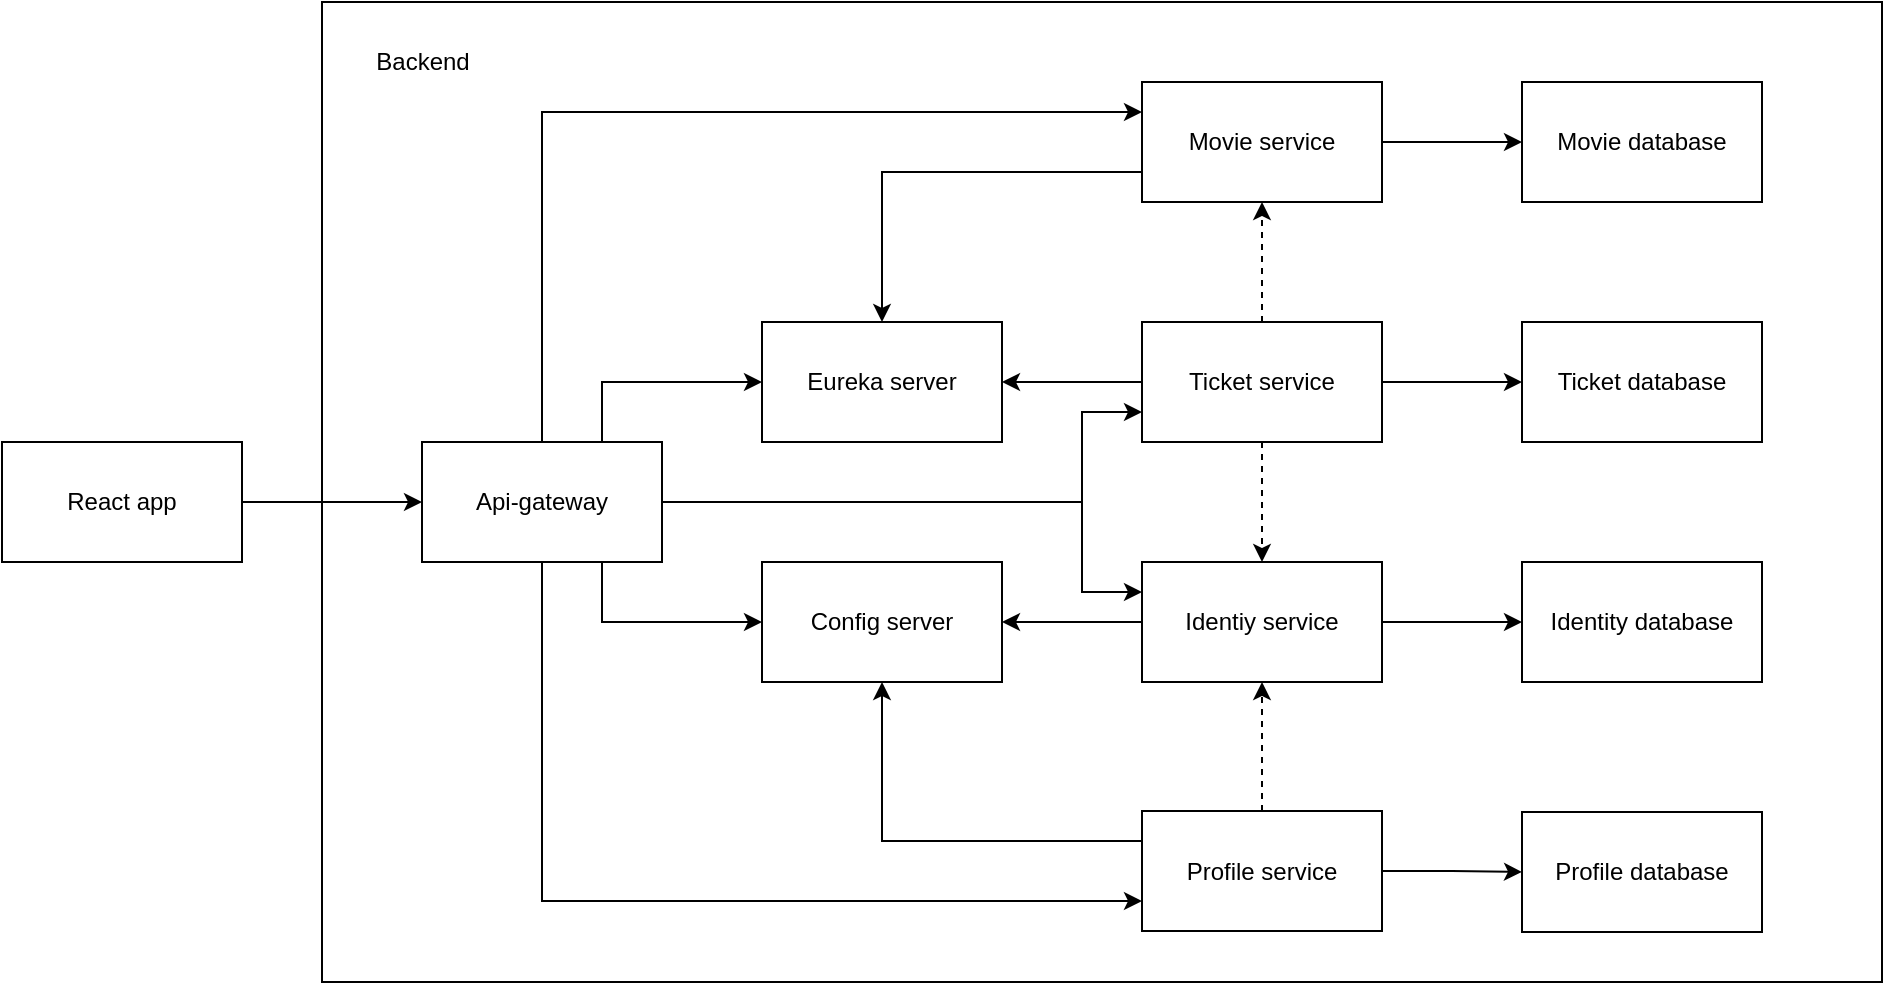 <mxfile version="13.1.2" type="device"><diagram id="tce0b3FB0jMm0drgfhqA" name="Page-1"><mxGraphModel dx="1240" dy="573" grid="1" gridSize="10" guides="1" tooltips="1" connect="1" arrows="1" fold="1" page="1" pageScale="1" pageWidth="827" pageHeight="1169" math="0" shadow="0"><root><mxCell id="0"/><mxCell id="1" parent="0"/><mxCell id="6f-FRsXMYzYw9R4LkdeO-20" value="" style="rounded=0;whiteSpace=wrap;html=1;glass=0;shadow=0;" parent="1" vertex="1"><mxGeometry x="210" y="120" width="780" height="490" as="geometry"/></mxCell><mxCell id="4YBAMVUHQ_7DGdkp9BlT-27" style="edgeStyle=orthogonalEdgeStyle;rounded=0;orthogonalLoop=1;jettySize=auto;html=1;exitX=1;exitY=0.5;exitDx=0;exitDy=0;entryX=0;entryY=0.5;entryDx=0;entryDy=0;" edge="1" parent="1" source="6f-FRsXMYzYw9R4LkdeO-18" target="6f-FRsXMYzYw9R4LkdeO-21"><mxGeometry relative="1" as="geometry"/></mxCell><mxCell id="6f-FRsXMYzYw9R4LkdeO-18" value="React app" style="rounded=0;whiteSpace=wrap;html=1;" parent="1" vertex="1"><mxGeometry x="50" y="340" width="120" height="60" as="geometry"/></mxCell><mxCell id="4YBAMVUHQ_7DGdkp9BlT-6" style="edgeStyle=orthogonalEdgeStyle;rounded=0;orthogonalLoop=1;jettySize=auto;html=1;exitX=1;exitY=0.5;exitDx=0;exitDy=0;entryX=0;entryY=0.75;entryDx=0;entryDy=0;" edge="1" parent="1" source="6f-FRsXMYzYw9R4LkdeO-21" target="6f-FRsXMYzYw9R4LkdeO-26"><mxGeometry relative="1" as="geometry"><Array as="points"><mxPoint x="590" y="370"/><mxPoint x="590" y="325"/></Array></mxGeometry></mxCell><mxCell id="4YBAMVUHQ_7DGdkp9BlT-7" style="edgeStyle=orthogonalEdgeStyle;rounded=0;orthogonalLoop=1;jettySize=auto;html=1;exitX=1;exitY=0.5;exitDx=0;exitDy=0;entryX=0;entryY=0.25;entryDx=0;entryDy=0;" edge="1" parent="1" source="6f-FRsXMYzYw9R4LkdeO-21" target="6f-FRsXMYzYw9R4LkdeO-23"><mxGeometry relative="1" as="geometry"><Array as="points"><mxPoint x="590" y="370"/><mxPoint x="590" y="415"/></Array></mxGeometry></mxCell><mxCell id="4YBAMVUHQ_7DGdkp9BlT-8" style="edgeStyle=orthogonalEdgeStyle;rounded=0;orthogonalLoop=1;jettySize=auto;html=1;exitX=0.5;exitY=0;exitDx=0;exitDy=0;entryX=0;entryY=0.25;entryDx=0;entryDy=0;" edge="1" parent="1" source="6f-FRsXMYzYw9R4LkdeO-21" target="6f-FRsXMYzYw9R4LkdeO-25"><mxGeometry relative="1" as="geometry"/></mxCell><mxCell id="4YBAMVUHQ_7DGdkp9BlT-9" style="edgeStyle=orthogonalEdgeStyle;rounded=0;orthogonalLoop=1;jettySize=auto;html=1;exitX=0.5;exitY=1;exitDx=0;exitDy=0;entryX=0;entryY=0.75;entryDx=0;entryDy=0;" edge="1" parent="1" source="6f-FRsXMYzYw9R4LkdeO-21" target="6f-FRsXMYzYw9R4LkdeO-24"><mxGeometry relative="1" as="geometry"/></mxCell><mxCell id="4YBAMVUHQ_7DGdkp9BlT-10" style="edgeStyle=orthogonalEdgeStyle;rounded=0;orthogonalLoop=1;jettySize=auto;html=1;exitX=0.75;exitY=1;exitDx=0;exitDy=0;entryX=0;entryY=0.5;entryDx=0;entryDy=0;" edge="1" parent="1" source="6f-FRsXMYzYw9R4LkdeO-21" target="6f-FRsXMYzYw9R4LkdeO-28"><mxGeometry relative="1" as="geometry"/></mxCell><mxCell id="4YBAMVUHQ_7DGdkp9BlT-11" style="edgeStyle=orthogonalEdgeStyle;rounded=0;orthogonalLoop=1;jettySize=auto;html=1;exitX=0.75;exitY=0;exitDx=0;exitDy=0;entryX=0;entryY=0.5;entryDx=0;entryDy=0;" edge="1" parent="1" source="6f-FRsXMYzYw9R4LkdeO-21" target="6f-FRsXMYzYw9R4LkdeO-27"><mxGeometry relative="1" as="geometry"/></mxCell><mxCell id="6f-FRsXMYzYw9R4LkdeO-21" value="Api-gateway" style="rounded=0;whiteSpace=wrap;html=1;" parent="1" vertex="1"><mxGeometry x="260" y="340" width="120" height="60" as="geometry"/></mxCell><mxCell id="4YBAMVUHQ_7DGdkp9BlT-12" style="edgeStyle=orthogonalEdgeStyle;rounded=0;orthogonalLoop=1;jettySize=auto;html=1;exitX=0;exitY=0.5;exitDx=0;exitDy=0;entryX=1;entryY=0.5;entryDx=0;entryDy=0;" edge="1" parent="1" source="6f-FRsXMYzYw9R4LkdeO-23" target="6f-FRsXMYzYw9R4LkdeO-28"><mxGeometry relative="1" as="geometry"/></mxCell><mxCell id="4YBAMVUHQ_7DGdkp9BlT-24" style="edgeStyle=orthogonalEdgeStyle;rounded=0;orthogonalLoop=1;jettySize=auto;html=1;exitX=1;exitY=0.5;exitDx=0;exitDy=0;entryX=0;entryY=0.5;entryDx=0;entryDy=0;" edge="1" parent="1" source="6f-FRsXMYzYw9R4LkdeO-23" target="4YBAMVUHQ_7DGdkp9BlT-1"><mxGeometry relative="1" as="geometry"/></mxCell><mxCell id="6f-FRsXMYzYw9R4LkdeO-23" value="Identiy service" style="rounded=0;whiteSpace=wrap;html=1;" parent="1" vertex="1"><mxGeometry x="620" y="400" width="120" height="60" as="geometry"/></mxCell><mxCell id="4YBAMVUHQ_7DGdkp9BlT-13" style="edgeStyle=orthogonalEdgeStyle;rounded=0;orthogonalLoop=1;jettySize=auto;html=1;exitX=0;exitY=0.25;exitDx=0;exitDy=0;" edge="1" parent="1" source="6f-FRsXMYzYw9R4LkdeO-24" target="6f-FRsXMYzYw9R4LkdeO-28"><mxGeometry relative="1" as="geometry"/></mxCell><mxCell id="4YBAMVUHQ_7DGdkp9BlT-23" style="edgeStyle=orthogonalEdgeStyle;rounded=0;orthogonalLoop=1;jettySize=auto;html=1;exitX=1;exitY=0.5;exitDx=0;exitDy=0;entryX=0;entryY=0.5;entryDx=0;entryDy=0;" edge="1" parent="1" source="6f-FRsXMYzYw9R4LkdeO-24" target="4YBAMVUHQ_7DGdkp9BlT-20"><mxGeometry relative="1" as="geometry"/></mxCell><mxCell id="4YBAMVUHQ_7DGdkp9BlT-28" style="edgeStyle=orthogonalEdgeStyle;rounded=0;orthogonalLoop=1;jettySize=auto;html=1;exitX=0.5;exitY=0;exitDx=0;exitDy=0;entryX=0.5;entryY=1;entryDx=0;entryDy=0;dashed=1;" edge="1" parent="1" source="6f-FRsXMYzYw9R4LkdeO-24" target="6f-FRsXMYzYw9R4LkdeO-23"><mxGeometry relative="1" as="geometry"/></mxCell><mxCell id="6f-FRsXMYzYw9R4LkdeO-24" value="Profile service" style="rounded=0;whiteSpace=wrap;html=1;" parent="1" vertex="1"><mxGeometry x="620" y="524.5" width="120" height="60" as="geometry"/></mxCell><mxCell id="4YBAMVUHQ_7DGdkp9BlT-14" style="edgeStyle=orthogonalEdgeStyle;rounded=0;orthogonalLoop=1;jettySize=auto;html=1;exitX=0;exitY=0.75;exitDx=0;exitDy=0;entryX=0.5;entryY=0;entryDx=0;entryDy=0;" edge="1" parent="1" source="6f-FRsXMYzYw9R4LkdeO-25" target="6f-FRsXMYzYw9R4LkdeO-27"><mxGeometry relative="1" as="geometry"/></mxCell><mxCell id="4YBAMVUHQ_7DGdkp9BlT-26" style="edgeStyle=orthogonalEdgeStyle;rounded=0;orthogonalLoop=1;jettySize=auto;html=1;exitX=1;exitY=0.5;exitDx=0;exitDy=0;entryX=0;entryY=0.5;entryDx=0;entryDy=0;" edge="1" parent="1" source="6f-FRsXMYzYw9R4LkdeO-25" target="4YBAMVUHQ_7DGdkp9BlT-22"><mxGeometry relative="1" as="geometry"/></mxCell><mxCell id="6f-FRsXMYzYw9R4LkdeO-25" value="Movie service" style="rounded=0;whiteSpace=wrap;html=1;" parent="1" vertex="1"><mxGeometry x="620" y="160" width="120" height="60" as="geometry"/></mxCell><mxCell id="4YBAMVUHQ_7DGdkp9BlT-15" style="edgeStyle=orthogonalEdgeStyle;rounded=0;orthogonalLoop=1;jettySize=auto;html=1;exitX=0;exitY=0.5;exitDx=0;exitDy=0;entryX=1;entryY=0.5;entryDx=0;entryDy=0;" edge="1" parent="1" source="6f-FRsXMYzYw9R4LkdeO-26" target="6f-FRsXMYzYw9R4LkdeO-27"><mxGeometry relative="1" as="geometry"/></mxCell><mxCell id="4YBAMVUHQ_7DGdkp9BlT-25" style="edgeStyle=orthogonalEdgeStyle;rounded=0;orthogonalLoop=1;jettySize=auto;html=1;exitX=1;exitY=0.5;exitDx=0;exitDy=0;entryX=0;entryY=0.5;entryDx=0;entryDy=0;" edge="1" parent="1" source="6f-FRsXMYzYw9R4LkdeO-26" target="4YBAMVUHQ_7DGdkp9BlT-21"><mxGeometry relative="1" as="geometry"/></mxCell><mxCell id="4YBAMVUHQ_7DGdkp9BlT-29" style="edgeStyle=orthogonalEdgeStyle;rounded=0;orthogonalLoop=1;jettySize=auto;html=1;exitX=0.5;exitY=1;exitDx=0;exitDy=0;entryX=0.5;entryY=0;entryDx=0;entryDy=0;dashed=1;" edge="1" parent="1" source="6f-FRsXMYzYw9R4LkdeO-26" target="6f-FRsXMYzYw9R4LkdeO-23"><mxGeometry relative="1" as="geometry"/></mxCell><mxCell id="4YBAMVUHQ_7DGdkp9BlT-30" style="edgeStyle=orthogonalEdgeStyle;rounded=0;orthogonalLoop=1;jettySize=auto;html=1;exitX=0.5;exitY=0;exitDx=0;exitDy=0;dashed=1;" edge="1" parent="1" source="6f-FRsXMYzYw9R4LkdeO-26" target="6f-FRsXMYzYw9R4LkdeO-25"><mxGeometry relative="1" as="geometry"/></mxCell><mxCell id="6f-FRsXMYzYw9R4LkdeO-26" value="Ticket service" style="rounded=0;whiteSpace=wrap;html=1;" parent="1" vertex="1"><mxGeometry x="620" y="280" width="120" height="60" as="geometry"/></mxCell><mxCell id="6f-FRsXMYzYw9R4LkdeO-27" value="Eureka server" style="rounded=0;whiteSpace=wrap;html=1;" parent="1" vertex="1"><mxGeometry x="430" y="280" width="120" height="60" as="geometry"/></mxCell><mxCell id="6f-FRsXMYzYw9R4LkdeO-28" value="Config server" style="rounded=0;whiteSpace=wrap;html=1;" parent="1" vertex="1"><mxGeometry x="430" y="400" width="120" height="60" as="geometry"/></mxCell><mxCell id="6f-FRsXMYzYw9R4LkdeO-41" value="Backend" style="text;html=1;align=center;verticalAlign=middle;resizable=0;points=[];autosize=1;" parent="1" vertex="1"><mxGeometry x="230" y="140" width="60" height="20" as="geometry"/></mxCell><mxCell id="4YBAMVUHQ_7DGdkp9BlT-1" value="Identity database" style="rounded=0;whiteSpace=wrap;html=1;" vertex="1" parent="1"><mxGeometry x="810" y="400" width="120" height="60" as="geometry"/></mxCell><mxCell id="4YBAMVUHQ_7DGdkp9BlT-20" value="Profile database" style="rounded=0;whiteSpace=wrap;html=1;" vertex="1" parent="1"><mxGeometry x="810" y="525" width="120" height="60" as="geometry"/></mxCell><mxCell id="4YBAMVUHQ_7DGdkp9BlT-21" value="Ticket database" style="rounded=0;whiteSpace=wrap;html=1;" vertex="1" parent="1"><mxGeometry x="810" y="280" width="120" height="60" as="geometry"/></mxCell><mxCell id="4YBAMVUHQ_7DGdkp9BlT-22" value="Movie database" style="rounded=0;whiteSpace=wrap;html=1;" vertex="1" parent="1"><mxGeometry x="810" y="160" width="120" height="60" as="geometry"/></mxCell></root></mxGraphModel></diagram></mxfile>